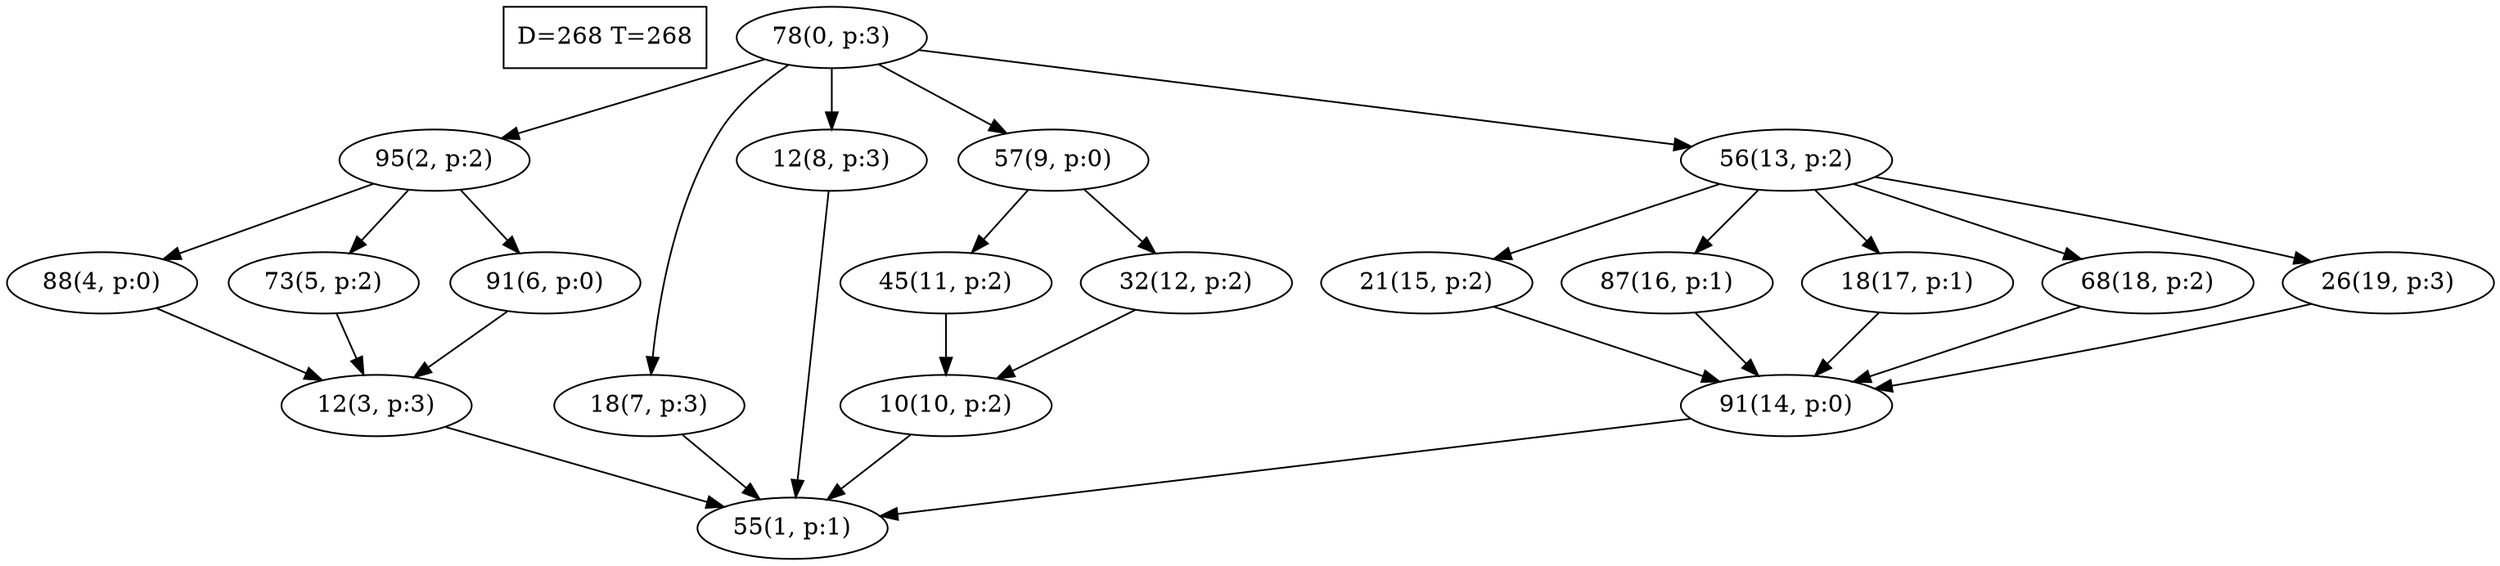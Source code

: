 digraph Task {
i [shape=box, label="D=268 T=268"]; 
0 [label="78(0, p:3)"];
1 [label="55(1, p:1)"];
2 [label="95(2, p:2)"];
3 [label="12(3, p:3)"];
4 [label="88(4, p:0)"];
5 [label="73(5, p:2)"];
6 [label="91(6, p:0)"];
7 [label="18(7, p:3)"];
8 [label="12(8, p:3)"];
9 [label="57(9, p:0)"];
10 [label="10(10, p:2)"];
11 [label="45(11, p:2)"];
12 [label="32(12, p:2)"];
13 [label="56(13, p:2)"];
14 [label="91(14, p:0)"];
15 [label="21(15, p:2)"];
16 [label="87(16, p:1)"];
17 [label="18(17, p:1)"];
18 [label="68(18, p:2)"];
19 [label="26(19, p:3)"];
0 -> 2;
0 -> 7;
0 -> 8;
0 -> 9;
0 -> 13;
2 -> 4;
2 -> 5;
2 -> 6;
3 -> 1;
4 -> 3;
5 -> 3;
6 -> 3;
7 -> 1;
8 -> 1;
9 -> 11;
9 -> 12;
10 -> 1;
11 -> 10;
12 -> 10;
13 -> 15;
13 -> 16;
13 -> 17;
13 -> 18;
13 -> 19;
14 -> 1;
15 -> 14;
16 -> 14;
17 -> 14;
18 -> 14;
19 -> 14;
}